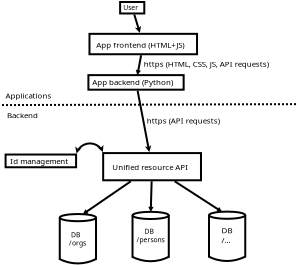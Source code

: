 <?xml version="1.0" encoding="UTF-8"?>
<dia:diagram xmlns:dia="http://www.lysator.liu.se/~alla/dia/">
  <dia:layer name="Background" visible="true" active="true">
    <dia:object type="Standard - Text" version="1" id="O0">
      <dia:attribute name="obj_pos">
        <dia:point val="16.83,8.548"/>
      </dia:attribute>
      <dia:attribute name="obj_bb">
        <dia:rectangle val="16.83,7.953;16.83,8.698"/>
      </dia:attribute>
      <dia:attribute name="text">
        <dia:composite type="text">
          <dia:attribute name="string">
            <dia:string>##</dia:string>
          </dia:attribute>
          <dia:attribute name="font">
            <dia:font family="sans" style="0" name="Helvetica"/>
          </dia:attribute>
          <dia:attribute name="height">
            <dia:real val="0.8"/>
          </dia:attribute>
          <dia:attribute name="pos">
            <dia:point val="16.83,8.548"/>
          </dia:attribute>
          <dia:attribute name="color">
            <dia:color val="#000000"/>
          </dia:attribute>
          <dia:attribute name="alignment">
            <dia:enum val="0"/>
          </dia:attribute>
        </dia:composite>
      </dia:attribute>
      <dia:attribute name="valign">
        <dia:enum val="3"/>
      </dia:attribute>
    </dia:object>
    <dia:group>
      <dia:object type="Standard - Box" version="0" id="O1">
        <dia:attribute name="obj_pos">
          <dia:point val="21.295,0.828"/>
        </dia:attribute>
        <dia:attribute name="obj_bb">
          <dia:rectangle val="21.245,0.778;22.552,1.452"/>
        </dia:attribute>
        <dia:attribute name="elem_corner">
          <dia:point val="21.295,0.828"/>
        </dia:attribute>
        <dia:attribute name="elem_width">
          <dia:real val="1.208"/>
        </dia:attribute>
        <dia:attribute name="elem_height">
          <dia:real val="0.574"/>
        </dia:attribute>
        <dia:attribute name="border_width">
          <dia:real val="0.1"/>
        </dia:attribute>
        <dia:attribute name="show_background">
          <dia:boolean val="true"/>
        </dia:attribute>
      </dia:object>
      <dia:object type="Standard - Text" version="1" id="O2">
        <dia:attribute name="obj_pos">
          <dia:point val="21.454,1.231"/>
        </dia:attribute>
        <dia:attribute name="obj_bb">
          <dia:rectangle val="21.454,0.919;22.224,1.311"/>
        </dia:attribute>
        <dia:attribute name="text">
          <dia:composite type="text">
            <dia:attribute name="string">
              <dia:string>#User#</dia:string>
            </dia:attribute>
            <dia:attribute name="font">
              <dia:font family="sans" style="0" name="Helvetica"/>
            </dia:attribute>
            <dia:attribute name="height">
              <dia:real val="0.423"/>
            </dia:attribute>
            <dia:attribute name="pos">
              <dia:point val="21.454,1.231"/>
            </dia:attribute>
            <dia:attribute name="color">
              <dia:color val="#000000"/>
            </dia:attribute>
            <dia:attribute name="alignment">
              <dia:enum val="0"/>
            </dia:attribute>
          </dia:composite>
        </dia:attribute>
        <dia:attribute name="valign">
          <dia:enum val="3"/>
        </dia:attribute>
      </dia:object>
    </dia:group>
    <dia:object type="Standard - Line" version="0" id="O3">
      <dia:attribute name="obj_pos">
        <dia:point val="22.001,1.452"/>
      </dia:attribute>
      <dia:attribute name="obj_bb">
        <dia:rectangle val="21.939,1.39;22.374,2.476"/>
      </dia:attribute>
      <dia:attribute name="conn_endpoints">
        <dia:point val="22.001,1.452"/>
        <dia:point val="22.281,2.369"/>
      </dia:attribute>
      <dia:attribute name="numcp">
        <dia:int val="1"/>
      </dia:attribute>
      <dia:attribute name="end_arrow">
        <dia:enum val="22"/>
      </dia:attribute>
      <dia:attribute name="end_arrow_length">
        <dia:real val="0.1"/>
      </dia:attribute>
      <dia:attribute name="end_arrow_width">
        <dia:real val="0.1"/>
      </dia:attribute>
      <dia:connections>
        <dia:connection handle="0" to="O1" connection="8"/>
        <dia:connection handle="1" to="O32" connection="8"/>
      </dia:connections>
    </dia:object>
    <dia:group>
      <dia:object type="Standard - Box" version="0" id="O4">
        <dia:attribute name="obj_pos">
          <dia:point val="20.447,8.382"/>
        </dia:attribute>
        <dia:attribute name="obj_bb">
          <dia:rectangle val="20.397,8.332;25.388,9.792"/>
        </dia:attribute>
        <dia:attribute name="elem_corner">
          <dia:point val="20.447,8.382"/>
        </dia:attribute>
        <dia:attribute name="elem_width">
          <dia:real val="4.891"/>
        </dia:attribute>
        <dia:attribute name="elem_height">
          <dia:real val="1.36"/>
        </dia:attribute>
        <dia:attribute name="show_background">
          <dia:boolean val="true"/>
        </dia:attribute>
      </dia:object>
      <dia:object type="Standard - Text" version="1" id="O5">
        <dia:attribute name="obj_pos">
          <dia:point val="20.9,9.232"/>
        </dia:attribute>
        <dia:attribute name="obj_bb">
          <dia:rectangle val="20.9,8.864;24.875,9.324"/>
        </dia:attribute>
        <dia:attribute name="text">
          <dia:composite type="text">
            <dia:attribute name="string">
              <dia:string>#Unified resource API#</dia:string>
            </dia:attribute>
            <dia:attribute name="font">
              <dia:font family="sans" style="0" name="Helvetica"/>
            </dia:attribute>
            <dia:attribute name="height">
              <dia:real val="0.494"/>
            </dia:attribute>
            <dia:attribute name="pos">
              <dia:point val="20.9,9.232"/>
            </dia:attribute>
            <dia:attribute name="color">
              <dia:color val="#000000"/>
            </dia:attribute>
            <dia:attribute name="alignment">
              <dia:enum val="0"/>
            </dia:attribute>
          </dia:composite>
        </dia:attribute>
        <dia:attribute name="valign">
          <dia:enum val="3"/>
        </dia:attribute>
      </dia:object>
    </dia:group>
    <dia:object type="Standard - Line" version="0" id="O6">
      <dia:attribute name="obj_pos">
        <dia:point val="21.831,9.791"/>
      </dia:attribute>
      <dia:attribute name="obj_bb">
        <dia:rectangle val="19.384,9.722;21.9,11.477"/>
      </dia:attribute>
      <dia:attribute name="conn_endpoints">
        <dia:point val="21.831,9.791"/>
        <dia:point val="19.476,11.408"/>
      </dia:attribute>
      <dia:attribute name="numcp">
        <dia:int val="1"/>
      </dia:attribute>
      <dia:attribute name="end_arrow">
        <dia:enum val="3"/>
      </dia:attribute>
      <dia:attribute name="end_arrow_length">
        <dia:real val="0.1"/>
      </dia:attribute>
      <dia:attribute name="end_arrow_width">
        <dia:real val="0.1"/>
      </dia:attribute>
      <dia:connections>
        <dia:connection handle="0" to="O4" connection="8"/>
        <dia:connection handle="1" to="O14" connection="8"/>
      </dia:connections>
    </dia:object>
    <dia:object type="Standard - Line" version="0" id="O7">
      <dia:attribute name="obj_pos">
        <dia:point val="22.871,9.791"/>
      </dia:attribute>
      <dia:attribute name="obj_bb">
        <dia:rectangle val="22.702,9.74;22.963,11.381"/>
      </dia:attribute>
      <dia:attribute name="conn_endpoints">
        <dia:point val="22.871,9.791"/>
        <dia:point val="22.828,11.27"/>
      </dia:attribute>
      <dia:attribute name="numcp">
        <dia:int val="1"/>
      </dia:attribute>
      <dia:attribute name="end_arrow">
        <dia:enum val="3"/>
      </dia:attribute>
      <dia:attribute name="end_arrow_length">
        <dia:real val="0.1"/>
      </dia:attribute>
      <dia:attribute name="end_arrow_width">
        <dia:real val="0.1"/>
      </dia:attribute>
      <dia:connections>
        <dia:connection handle="0" to="O4" connection="8"/>
        <dia:connection handle="1" to="O19" connection="8"/>
      </dia:connections>
    </dia:object>
    <dia:object type="Standard - Line" version="0" id="O8">
      <dia:attribute name="obj_pos">
        <dia:point val="22.346,3.489"/>
      </dia:attribute>
      <dia:attribute name="obj_bb">
        <dia:rectangle val="22.067,3.43;22.405,4.543"/>
      </dia:attribute>
      <dia:attribute name="conn_endpoints">
        <dia:point val="22.346,3.489"/>
        <dia:point val="22.168,4.433"/>
      </dia:attribute>
      <dia:attribute name="numcp">
        <dia:int val="1"/>
      </dia:attribute>
      <dia:attribute name="end_arrow">
        <dia:enum val="3"/>
      </dia:attribute>
      <dia:attribute name="end_arrow_length">
        <dia:real val="0.1"/>
      </dia:attribute>
      <dia:attribute name="end_arrow_width">
        <dia:real val="0.1"/>
      </dia:attribute>
      <dia:connections>
        <dia:connection handle="0" to="O32" connection="8"/>
        <dia:connection handle="1" to="O34" connection="8"/>
      </dia:connections>
    </dia:object>
    <dia:object type="Standard - Line" version="0" id="O9">
      <dia:attribute name="obj_pos">
        <dia:point val="15.389,5.982"/>
      </dia:attribute>
      <dia:attribute name="obj_bb">
        <dia:rectangle val="15.338,5.885;30.139,6.032"/>
      </dia:attribute>
      <dia:attribute name="conn_endpoints">
        <dia:point val="15.389,5.982"/>
        <dia:point val="30.089,5.935"/>
      </dia:attribute>
      <dia:attribute name="numcp">
        <dia:int val="1"/>
      </dia:attribute>
      <dia:attribute name="line_style">
        <dia:enum val="4"/>
      </dia:attribute>
    </dia:object>
    <dia:object type="Standard - Line" version="0" id="O10">
      <dia:attribute name="obj_pos">
        <dia:point val="24.022,9.792"/>
      </dia:attribute>
      <dia:attribute name="obj_bb">
        <dia:rectangle val="23.953,9.723;26.439,11.362"/>
      </dia:attribute>
      <dia:attribute name="conn_endpoints">
        <dia:point val="24.022,9.792"/>
        <dia:point val="26.345,11.293"/>
      </dia:attribute>
      <dia:attribute name="numcp">
        <dia:int val="1"/>
      </dia:attribute>
      <dia:attribute name="end_arrow">
        <dia:enum val="3"/>
      </dia:attribute>
      <dia:attribute name="end_arrow_length">
        <dia:real val="0.1"/>
      </dia:attribute>
      <dia:attribute name="end_arrow_width">
        <dia:real val="0.1"/>
      </dia:attribute>
      <dia:connections>
        <dia:connection handle="0" to="O4" connection="8"/>
        <dia:connection handle="1" to="O27" connection="8"/>
      </dia:connections>
    </dia:object>
    <dia:object type="Standard - Text" version="1" id="O11">
      <dia:attribute name="obj_pos">
        <dia:point val="15.562,5.646"/>
      </dia:attribute>
      <dia:attribute name="obj_bb">
        <dia:rectangle val="15.562,5.279;17.975,5.739"/>
      </dia:attribute>
      <dia:attribute name="text">
        <dia:composite type="text">
          <dia:attribute name="string">
            <dia:string>#Applications#</dia:string>
          </dia:attribute>
          <dia:attribute name="font">
            <dia:font family="sans" style="0" name="Helvetica"/>
          </dia:attribute>
          <dia:attribute name="height">
            <dia:real val="0.494"/>
          </dia:attribute>
          <dia:attribute name="pos">
            <dia:point val="15.562,5.646"/>
          </dia:attribute>
          <dia:attribute name="color">
            <dia:color val="#000000"/>
          </dia:attribute>
          <dia:attribute name="alignment">
            <dia:enum val="0"/>
          </dia:attribute>
        </dia:composite>
      </dia:attribute>
      <dia:attribute name="valign">
        <dia:enum val="3"/>
      </dia:attribute>
    </dia:object>
    <dia:object type="Standard - Text" version="1" id="O12">
      <dia:attribute name="obj_pos">
        <dia:point val="15.633,6.639"/>
      </dia:attribute>
      <dia:attribute name="obj_bb">
        <dia:rectangle val="15.633,6.272;17.32,6.732"/>
      </dia:attribute>
      <dia:attribute name="text">
        <dia:composite type="text">
          <dia:attribute name="string">
            <dia:string>#Backend#</dia:string>
          </dia:attribute>
          <dia:attribute name="font">
            <dia:font family="sans" style="0" name="Helvetica"/>
          </dia:attribute>
          <dia:attribute name="height">
            <dia:real val="0.494"/>
          </dia:attribute>
          <dia:attribute name="pos">
            <dia:point val="15.633,6.639"/>
          </dia:attribute>
          <dia:attribute name="color">
            <dia:color val="#000000"/>
          </dia:attribute>
          <dia:attribute name="alignment">
            <dia:enum val="0"/>
          </dia:attribute>
        </dia:composite>
      </dia:attribute>
      <dia:attribute name="valign">
        <dia:enum val="3"/>
      </dia:attribute>
    </dia:object>
    <dia:group>
      <dia:object type="Standard - Text" version="1" id="O13">
        <dia:attribute name="obj_pos">
          <dia:point val="18.735,12.585"/>
        </dia:attribute>
        <dia:attribute name="obj_bb">
          <dia:rectangle val="18.735,12.272;19.579,13.088"/>
        </dia:attribute>
        <dia:attribute name="text">
          <dia:composite type="text">
            <dia:attribute name="string">
              <dia:string># DB
/orgs#</dia:string>
            </dia:attribute>
            <dia:attribute name="font">
              <dia:font family="sans" style="0" name="Helvetica"/>
            </dia:attribute>
            <dia:attribute name="height">
              <dia:real val="0.423"/>
            </dia:attribute>
            <dia:attribute name="pos">
              <dia:point val="18.735,12.585"/>
            </dia:attribute>
            <dia:attribute name="color">
              <dia:color val="#000000"/>
            </dia:attribute>
            <dia:attribute name="alignment">
              <dia:enum val="0"/>
            </dia:attribute>
          </dia:composite>
        </dia:attribute>
        <dia:attribute name="valign">
          <dia:enum val="3"/>
        </dia:attribute>
      </dia:object>
      <dia:group>
        <dia:object type="Standard - Ellipse" version="0" id="O14">
          <dia:attribute name="obj_pos">
            <dia:point val="18.277,11.429"/>
          </dia:attribute>
          <dia:attribute name="obj_bb">
            <dia:rectangle val="18.227,11.379;20.14,11.838"/>
          </dia:attribute>
          <dia:attribute name="elem_corner">
            <dia:point val="18.277,11.429"/>
          </dia:attribute>
          <dia:attribute name="elem_width">
            <dia:real val="1.813"/>
          </dia:attribute>
          <dia:attribute name="elem_height">
            <dia:real val="0.359"/>
          </dia:attribute>
        </dia:object>
        <dia:object type="Standard - Line" version="0" id="O15">
          <dia:attribute name="obj_pos">
            <dia:point val="18.277,11.608"/>
          </dia:attribute>
          <dia:attribute name="obj_bb">
            <dia:rectangle val="18.227,11.559;18.327,13.767"/>
          </dia:attribute>
          <dia:attribute name="conn_endpoints">
            <dia:point val="18.277,11.608"/>
            <dia:point val="18.277,13.717"/>
          </dia:attribute>
          <dia:attribute name="numcp">
            <dia:int val="1"/>
          </dia:attribute>
          <dia:connections>
            <dia:connection handle="0" to="O14" connection="3"/>
          </dia:connections>
        </dia:object>
        <dia:object type="Standard - Line" version="0" id="O16">
          <dia:attribute name="obj_pos">
            <dia:point val="20.09,11.608"/>
          </dia:attribute>
          <dia:attribute name="obj_bb">
            <dia:rectangle val="20.04,11.559;20.14,13.767"/>
          </dia:attribute>
          <dia:attribute name="conn_endpoints">
            <dia:point val="20.09,11.608"/>
            <dia:point val="20.09,13.717"/>
          </dia:attribute>
          <dia:attribute name="numcp">
            <dia:int val="1"/>
          </dia:attribute>
          <dia:connections>
            <dia:connection handle="0" to="O14" connection="4"/>
          </dia:connections>
        </dia:object>
        <dia:object type="Standard - Arc" version="0" id="O17">
          <dia:attribute name="obj_pos">
            <dia:point val="18.249,13.668"/>
          </dia:attribute>
          <dia:attribute name="obj_bb">
            <dia:rectangle val="18.199,13.615;20.16,13.949"/>
          </dia:attribute>
          <dia:attribute name="conn_endpoints">
            <dia:point val="18.249,13.668"/>
            <dia:point val="20.11,13.665"/>
          </dia:attribute>
          <dia:attribute name="curve_distance">
            <dia:real val="0.233"/>
          </dia:attribute>
        </dia:object>
      </dia:group>
    </dia:group>
    <dia:group>
      <dia:object type="Standard - Text" version="1" id="O18">
        <dia:attribute name="obj_pos">
          <dia:point val="22.112,12.415"/>
        </dia:attribute>
        <dia:attribute name="obj_bb">
          <dia:rectangle val="22.112,12.102;23.56,12.918"/>
        </dia:attribute>
        <dia:attribute name="text">
          <dia:composite type="text">
            <dia:attribute name="string">
              <dia:string>#    DB
/persons#</dia:string>
            </dia:attribute>
            <dia:attribute name="font">
              <dia:font family="sans" style="0" name="Helvetica"/>
            </dia:attribute>
            <dia:attribute name="height">
              <dia:real val="0.423"/>
            </dia:attribute>
            <dia:attribute name="pos">
              <dia:point val="22.112,12.415"/>
            </dia:attribute>
            <dia:attribute name="color">
              <dia:color val="#000000"/>
            </dia:attribute>
            <dia:attribute name="alignment">
              <dia:enum val="0"/>
            </dia:attribute>
          </dia:composite>
        </dia:attribute>
        <dia:attribute name="valign">
          <dia:enum val="3"/>
        </dia:attribute>
      </dia:object>
      <dia:group>
        <dia:object type="Standard - Ellipse" version="0" id="O19">
          <dia:attribute name="obj_pos">
            <dia:point val="21.915,11.319"/>
          </dia:attribute>
          <dia:attribute name="obj_bb">
            <dia:rectangle val="21.865,11.269;23.778,11.728"/>
          </dia:attribute>
          <dia:attribute name="elem_corner">
            <dia:point val="21.915,11.319"/>
          </dia:attribute>
          <dia:attribute name="elem_width">
            <dia:real val="1.813"/>
          </dia:attribute>
          <dia:attribute name="elem_height">
            <dia:real val="0.359"/>
          </dia:attribute>
        </dia:object>
        <dia:object type="Standard - Line" version="0" id="O20">
          <dia:attribute name="obj_pos">
            <dia:point val="21.915,11.499"/>
          </dia:attribute>
          <dia:attribute name="obj_bb">
            <dia:rectangle val="21.865,11.449;21.965,13.657"/>
          </dia:attribute>
          <dia:attribute name="conn_endpoints">
            <dia:point val="21.915,11.499"/>
            <dia:point val="21.915,13.607"/>
          </dia:attribute>
          <dia:attribute name="numcp">
            <dia:int val="1"/>
          </dia:attribute>
          <dia:connections>
            <dia:connection handle="0" to="O19" connection="3"/>
          </dia:connections>
        </dia:object>
        <dia:object type="Standard - Line" version="0" id="O21">
          <dia:attribute name="obj_pos">
            <dia:point val="23.728,11.499"/>
          </dia:attribute>
          <dia:attribute name="obj_bb">
            <dia:rectangle val="23.678,11.449;23.778,13.657"/>
          </dia:attribute>
          <dia:attribute name="conn_endpoints">
            <dia:point val="23.728,11.499"/>
            <dia:point val="23.728,13.607"/>
          </dia:attribute>
          <dia:attribute name="numcp">
            <dia:int val="1"/>
          </dia:attribute>
          <dia:connections>
            <dia:connection handle="0" to="O19" connection="4"/>
          </dia:connections>
        </dia:object>
        <dia:object type="Standard - Arc" version="0" id="O22">
          <dia:attribute name="obj_pos">
            <dia:point val="21.887,13.558"/>
          </dia:attribute>
          <dia:attribute name="obj_bb">
            <dia:rectangle val="21.837,13.505;23.798,13.839"/>
          </dia:attribute>
          <dia:attribute name="conn_endpoints">
            <dia:point val="21.887,13.558"/>
            <dia:point val="23.748,13.555"/>
          </dia:attribute>
          <dia:attribute name="curve_distance">
            <dia:real val="0.233"/>
          </dia:attribute>
        </dia:object>
      </dia:group>
    </dia:group>
    <dia:group>
      <dia:object type="Standard - Box" version="0" id="O23">
        <dia:attribute name="obj_pos">
          <dia:point val="15.568,8.455"/>
        </dia:attribute>
        <dia:attribute name="obj_bb">
          <dia:rectangle val="15.518,8.405;19.143,9.14"/>
        </dia:attribute>
        <dia:attribute name="elem_corner">
          <dia:point val="15.568,8.455"/>
        </dia:attribute>
        <dia:attribute name="elem_width">
          <dia:real val="3.525"/>
        </dia:attribute>
        <dia:attribute name="elem_height">
          <dia:real val="0.636"/>
        </dia:attribute>
        <dia:attribute name="show_background">
          <dia:boolean val="true"/>
        </dia:attribute>
      </dia:object>
      <dia:object type="Standard - Text" version="1" id="O24">
        <dia:attribute name="obj_pos">
          <dia:point val="15.799,8.929"/>
        </dia:attribute>
        <dia:attribute name="obj_bb">
          <dia:rectangle val="15.799,8.561;18.936,9.021"/>
        </dia:attribute>
        <dia:attribute name="text">
          <dia:composite type="text">
            <dia:attribute name="string">
              <dia:string>#Id management#</dia:string>
            </dia:attribute>
            <dia:attribute name="font">
              <dia:font family="sans" style="0" name="Helvetica"/>
            </dia:attribute>
            <dia:attribute name="height">
              <dia:real val="0.494"/>
            </dia:attribute>
            <dia:attribute name="pos">
              <dia:point val="15.799,8.929"/>
            </dia:attribute>
            <dia:attribute name="color">
              <dia:color val="#000000"/>
            </dia:attribute>
            <dia:attribute name="alignment">
              <dia:enum val="0"/>
            </dia:attribute>
          </dia:composite>
        </dia:attribute>
        <dia:attribute name="valign">
          <dia:enum val="3"/>
        </dia:attribute>
      </dia:object>
    </dia:group>
    <dia:object type="Standard - Arc" version="0" id="O25">
      <dia:attribute name="obj_pos">
        <dia:point val="22.893,9.062"/>
      </dia:attribute>
      <dia:attribute name="obj_bb">
        <dia:rectangle val="17.278,7.863;22.945,9.114"/>
      </dia:attribute>
      <dia:attribute name="conn_endpoints">
        <dia:point val="22.893,9.062"/>
        <dia:point val="17.33,8.773"/>
      </dia:attribute>
      <dia:attribute name="curve_distance">
        <dia:real val="1"/>
      </dia:attribute>
      <dia:attribute name="line_width">
        <dia:real val="0.1"/>
      </dia:attribute>
      <dia:attribute name="start_arrow">
        <dia:enum val="22"/>
      </dia:attribute>
      <dia:attribute name="start_arrow_length">
        <dia:real val="0.1"/>
      </dia:attribute>
      <dia:attribute name="start_arrow_width">
        <dia:real val="0.1"/>
      </dia:attribute>
      <dia:attribute name="end_arrow">
        <dia:enum val="22"/>
      </dia:attribute>
      <dia:attribute name="end_arrow_length">
        <dia:real val="0.1"/>
      </dia:attribute>
      <dia:attribute name="end_arrow_width">
        <dia:real val="0.1"/>
      </dia:attribute>
      <dia:connections>
        <dia:connection handle="0" to="O4" connection="8"/>
        <dia:connection handle="1" to="O23" connection="8"/>
      </dia:connections>
    </dia:object>
    <dia:object type="Standard - Line" version="0" id="O26">
      <dia:attribute name="obj_pos">
        <dia:point val="22.169,5.262"/>
      </dia:attribute>
      <dia:attribute name="obj_bb">
        <dia:rectangle val="22.11,5.204;22.873,8.442"/>
      </dia:attribute>
      <dia:attribute name="conn_endpoints">
        <dia:point val="22.169,5.262"/>
        <dia:point val="22.754,8.332"/>
      </dia:attribute>
      <dia:attribute name="numcp">
        <dia:int val="1"/>
      </dia:attribute>
      <dia:attribute name="end_arrow">
        <dia:enum val="22"/>
      </dia:attribute>
      <dia:attribute name="end_arrow_length">
        <dia:real val="0.1"/>
      </dia:attribute>
      <dia:attribute name="end_arrow_width">
        <dia:real val="0.1"/>
      </dia:attribute>
      <dia:connections>
        <dia:connection handle="0" to="O34" connection="8"/>
        <dia:connection handle="1" to="O4" connection="8"/>
      </dia:connections>
    </dia:object>
    <dia:group>
      <dia:group>
        <dia:object type="Standard - Ellipse" version="0" id="O27">
          <dia:attribute name="obj_pos">
            <dia:point val="25.739,11.308"/>
          </dia:attribute>
          <dia:attribute name="obj_bb">
            <dia:rectangle val="25.689,11.258;27.602,11.717"/>
          </dia:attribute>
          <dia:attribute name="elem_corner">
            <dia:point val="25.739,11.308"/>
          </dia:attribute>
          <dia:attribute name="elem_width">
            <dia:real val="1.813"/>
          </dia:attribute>
          <dia:attribute name="elem_height">
            <dia:real val="0.359"/>
          </dia:attribute>
        </dia:object>
        <dia:object type="Standard - Line" version="0" id="O28">
          <dia:attribute name="obj_pos">
            <dia:point val="25.739,11.487"/>
          </dia:attribute>
          <dia:attribute name="obj_bb">
            <dia:rectangle val="25.689,11.437;25.789,13.645"/>
          </dia:attribute>
          <dia:attribute name="conn_endpoints">
            <dia:point val="25.739,11.487"/>
            <dia:point val="25.739,13.595"/>
          </dia:attribute>
          <dia:attribute name="numcp">
            <dia:int val="1"/>
          </dia:attribute>
          <dia:connections>
            <dia:connection handle="0" to="O27" connection="3"/>
          </dia:connections>
        </dia:object>
        <dia:object type="Standard - Line" version="0" id="O29">
          <dia:attribute name="obj_pos">
            <dia:point val="27.552,11.487"/>
          </dia:attribute>
          <dia:attribute name="obj_bb">
            <dia:rectangle val="27.502,11.437;27.602,13.645"/>
          </dia:attribute>
          <dia:attribute name="conn_endpoints">
            <dia:point val="27.552,11.487"/>
            <dia:point val="27.552,13.595"/>
          </dia:attribute>
          <dia:attribute name="numcp">
            <dia:int val="1"/>
          </dia:attribute>
          <dia:connections>
            <dia:connection handle="0" to="O27" connection="4"/>
          </dia:connections>
        </dia:object>
        <dia:object type="Standard - Arc" version="0" id="O30">
          <dia:attribute name="obj_pos">
            <dia:point val="25.71,13.546"/>
          </dia:attribute>
          <dia:attribute name="obj_bb">
            <dia:rectangle val="25.66,13.493;27.622,13.828"/>
          </dia:attribute>
          <dia:attribute name="conn_endpoints">
            <dia:point val="25.71,13.546"/>
            <dia:point val="27.572,13.544"/>
          </dia:attribute>
          <dia:attribute name="curve_distance">
            <dia:real val="0.233"/>
          </dia:attribute>
        </dia:object>
      </dia:group>
      <dia:object type="Standard - Text" version="1" id="O31">
        <dia:attribute name="obj_pos">
          <dia:point val="26.362,12.384"/>
        </dia:attribute>
        <dia:attribute name="obj_bb">
          <dia:rectangle val="26.362,12.017;26.937,12.971"/>
        </dia:attribute>
        <dia:attribute name="text">
          <dia:composite type="text">
            <dia:attribute name="string">
              <dia:string>#DB
/...#</dia:string>
            </dia:attribute>
            <dia:attribute name="font">
              <dia:font family="sans" style="0" name="Helvetica"/>
            </dia:attribute>
            <dia:attribute name="height">
              <dia:real val="0.494"/>
            </dia:attribute>
            <dia:attribute name="pos">
              <dia:point val="26.362,12.384"/>
            </dia:attribute>
            <dia:attribute name="color">
              <dia:color val="#000000"/>
            </dia:attribute>
            <dia:attribute name="alignment">
              <dia:enum val="0"/>
            </dia:attribute>
          </dia:composite>
        </dia:attribute>
        <dia:attribute name="valign">
          <dia:enum val="3"/>
        </dia:attribute>
      </dia:object>
    </dia:group>
    <dia:group>
      <dia:object type="Standard - Box" version="0" id="O32">
        <dia:attribute name="obj_pos">
          <dia:point val="19.763,2.42"/>
        </dia:attribute>
        <dia:attribute name="obj_bb">
          <dia:rectangle val="19.713,2.37;25.19,3.49"/>
        </dia:attribute>
        <dia:attribute name="elem_corner">
          <dia:point val="19.763,2.42"/>
        </dia:attribute>
        <dia:attribute name="elem_width">
          <dia:real val="5.377"/>
        </dia:attribute>
        <dia:attribute name="elem_height">
          <dia:real val="1.02"/>
        </dia:attribute>
        <dia:attribute name="show_background">
          <dia:boolean val="true"/>
        </dia:attribute>
      </dia:object>
      <dia:object type="Standard - Text" version="1" id="O33">
        <dia:attribute name="obj_pos">
          <dia:point val="20.105,3.119"/>
        </dia:attribute>
        <dia:attribute name="obj_bb">
          <dia:rectangle val="20.105,2.752;24.918,3.212"/>
        </dia:attribute>
        <dia:attribute name="text">
          <dia:composite type="text">
            <dia:attribute name="string">
              <dia:string>#App frontend (HTML+JS)#</dia:string>
            </dia:attribute>
            <dia:attribute name="font">
              <dia:font family="sans" style="0" name="Helvetica"/>
            </dia:attribute>
            <dia:attribute name="height">
              <dia:real val="0.494"/>
            </dia:attribute>
            <dia:attribute name="pos">
              <dia:point val="20.105,3.119"/>
            </dia:attribute>
            <dia:attribute name="color">
              <dia:color val="#000000"/>
            </dia:attribute>
            <dia:attribute name="alignment">
              <dia:enum val="0"/>
            </dia:attribute>
          </dia:composite>
        </dia:attribute>
        <dia:attribute name="valign">
          <dia:enum val="3"/>
        </dia:attribute>
      </dia:object>
    </dia:group>
    <dia:group>
      <dia:object type="Standard - Box" version="0" id="O34">
        <dia:attribute name="obj_pos">
          <dia:point val="19.709,4.484"/>
        </dia:attribute>
        <dia:attribute name="obj_bb">
          <dia:rectangle val="19.659,4.434;24.521,5.262"/>
        </dia:attribute>
        <dia:attribute name="elem_corner">
          <dia:point val="19.709,4.484"/>
        </dia:attribute>
        <dia:attribute name="elem_width">
          <dia:real val="4.762"/>
        </dia:attribute>
        <dia:attribute name="elem_height">
          <dia:real val="0.728"/>
        </dia:attribute>
        <dia:attribute name="show_background">
          <dia:boolean val="true"/>
        </dia:attribute>
      </dia:object>
      <dia:object type="Standard - Text" version="1" id="O35">
        <dia:attribute name="obj_pos">
          <dia:point val="19.895,4.976"/>
        </dia:attribute>
        <dia:attribute name="obj_bb">
          <dia:rectangle val="19.895,4.609;24.263,5.069"/>
        </dia:attribute>
        <dia:attribute name="text">
          <dia:composite type="text">
            <dia:attribute name="string">
              <dia:string>#App backend (Python)#</dia:string>
            </dia:attribute>
            <dia:attribute name="font">
              <dia:font family="sans" style="0" name="Helvetica"/>
            </dia:attribute>
            <dia:attribute name="height">
              <dia:real val="0.494"/>
            </dia:attribute>
            <dia:attribute name="pos">
              <dia:point val="19.895,4.976"/>
            </dia:attribute>
            <dia:attribute name="color">
              <dia:color val="#000000"/>
            </dia:attribute>
            <dia:attribute name="alignment">
              <dia:enum val="0"/>
            </dia:attribute>
          </dia:composite>
        </dia:attribute>
        <dia:attribute name="valign">
          <dia:enum val="3"/>
        </dia:attribute>
      </dia:object>
    </dia:group>
    <dia:object type="Standard - Text" version="1" id="O36">
      <dia:attribute name="obj_pos">
        <dia:point val="22.479,4.06"/>
      </dia:attribute>
      <dia:attribute name="obj_bb">
        <dia:rectangle val="22.479,3.681;29.388,4.175"/>
      </dia:attribute>
      <dia:attribute name="text">
        <dia:composite type="text">
          <dia:attribute name="string">
            <dia:string>#https (HTML, CSS, JS, API requests)#</dia:string>
          </dia:attribute>
          <dia:attribute name="font">
            <dia:font family="sans" style="0" name="Helvetica"/>
          </dia:attribute>
          <dia:attribute name="height">
            <dia:real val="0.494"/>
          </dia:attribute>
          <dia:attribute name="pos">
            <dia:point val="22.479,4.06"/>
          </dia:attribute>
          <dia:attribute name="color">
            <dia:color val="#000000"/>
          </dia:attribute>
          <dia:attribute name="alignment">
            <dia:enum val="0"/>
          </dia:attribute>
        </dia:composite>
      </dia:attribute>
      <dia:attribute name="valign">
        <dia:enum val="3"/>
      </dia:attribute>
    </dia:object>
    <dia:object type="Standard - Text" version="1" id="O37">
      <dia:attribute name="obj_pos">
        <dia:point val="22.63,6.898"/>
      </dia:attribute>
      <dia:attribute name="obj_bb">
        <dia:rectangle val="22.63,6.519;26.547,7.014"/>
      </dia:attribute>
      <dia:attribute name="text">
        <dia:composite type="text">
          <dia:attribute name="string">
            <dia:string>#https (API requests)#</dia:string>
          </dia:attribute>
          <dia:attribute name="font">
            <dia:font family="sans" style="0" name="Helvetica"/>
          </dia:attribute>
          <dia:attribute name="height">
            <dia:real val="0.494"/>
          </dia:attribute>
          <dia:attribute name="pos">
            <dia:point val="22.63,6.898"/>
          </dia:attribute>
          <dia:attribute name="color">
            <dia:color val="#000000"/>
          </dia:attribute>
          <dia:attribute name="alignment">
            <dia:enum val="0"/>
          </dia:attribute>
        </dia:composite>
      </dia:attribute>
      <dia:attribute name="valign">
        <dia:enum val="3"/>
      </dia:attribute>
    </dia:object>
  </dia:layer>
</dia:diagram>
